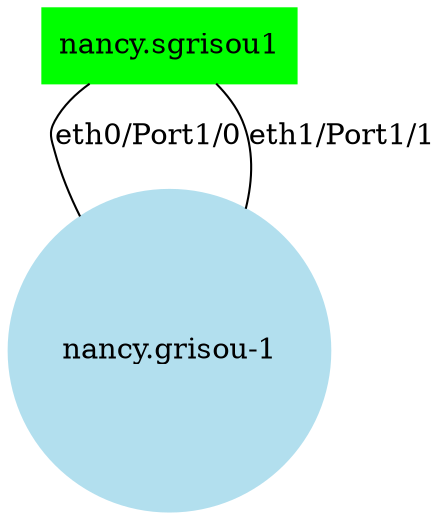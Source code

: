 graph switch1 {
  node [shape=circle, color=lightblue2, style=filled];
  "nancy.sgrisou1" [shape=box, color=green, style=filled];
  "nancy.grisou-1";

  subgraph eth0 {
    "nancy.sgrisou1" -- "nancy.grisou-1" [label="eth0/Port1/0"];
  }

  subgraph eth1 {
    "nancy.sgrisou1" -- "nancy.grisou-1" [label="eth1/Port1/1"];
  }
}
